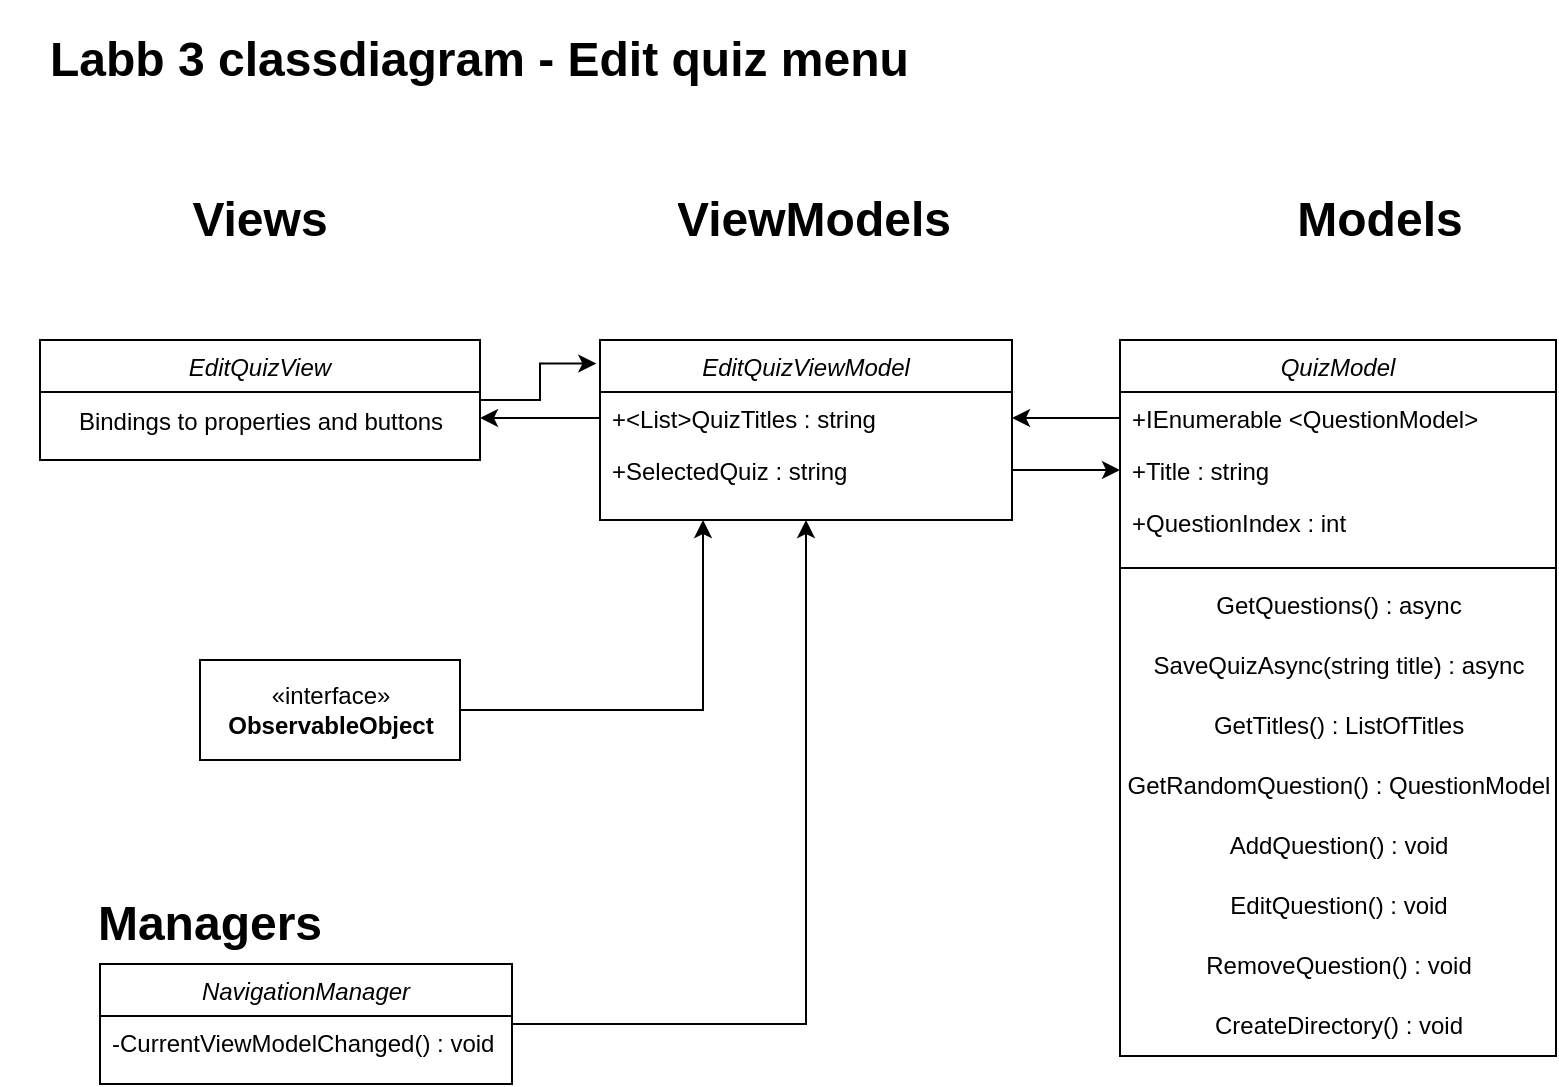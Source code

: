 <mxfile version="20.5.3" type="github">
  <diagram id="c6cXwjUT60HgJdMsBEms" name="Sida-1">
    <mxGraphModel dx="2324" dy="734" grid="1" gridSize="10" guides="1" tooltips="1" connect="1" arrows="1" fold="1" page="1" pageScale="1" pageWidth="827" pageHeight="1169" math="0" shadow="0">
      <root>
        <mxCell id="0" />
        <mxCell id="1" parent="0" />
        <mxCell id="fcRtp5pjyXEEWvJt9_KF-5" value="&lt;h1&gt;Labb 3 classdiagram - Edit quiz menu&lt;/h1&gt;" style="text;html=1;strokeColor=none;fillColor=none;spacing=5;spacingTop=-20;whiteSpace=wrap;overflow=hidden;rounded=0;" vertex="1" parent="1">
          <mxGeometry x="-800" y="30" width="650" height="50" as="geometry" />
        </mxCell>
        <mxCell id="fcRtp5pjyXEEWvJt9_KF-6" value="&lt;h1&gt;Views&lt;/h1&gt;" style="text;html=1;strokeColor=none;fillColor=none;spacing=5;spacingTop=-20;whiteSpace=wrap;overflow=hidden;rounded=0;align=center;" vertex="1" parent="1">
          <mxGeometry x="-740" y="110" width="100" height="40" as="geometry" />
        </mxCell>
        <mxCell id="fcRtp5pjyXEEWvJt9_KF-7" value="&lt;h1&gt;ViewModels&lt;/h1&gt;" style="text;html=1;strokeColor=none;fillColor=none;spacing=5;spacingTop=-20;whiteSpace=wrap;overflow=hidden;rounded=0;align=center;" vertex="1" parent="1">
          <mxGeometry x="-518" y="110" width="210" height="40" as="geometry" />
        </mxCell>
        <mxCell id="fcRtp5pjyXEEWvJt9_KF-8" value="&lt;h1&gt;Models&lt;/h1&gt;" style="text;html=1;strokeColor=none;fillColor=none;spacing=5;spacingTop=-20;whiteSpace=wrap;overflow=hidden;rounded=0;align=center;" vertex="1" parent="1">
          <mxGeometry x="-180" y="110" width="100" height="40" as="geometry" />
        </mxCell>
        <mxCell id="fcRtp5pjyXEEWvJt9_KF-9" value="EditQuizViewModel" style="swimlane;fontStyle=2;align=center;verticalAlign=top;childLayout=stackLayout;horizontal=1;startSize=26;horizontalStack=0;resizeParent=1;resizeLast=0;collapsible=1;marginBottom=0;rounded=0;shadow=0;strokeWidth=1;" vertex="1" parent="1">
          <mxGeometry x="-520" y="190" width="206" height="90" as="geometry">
            <mxRectangle x="230" y="140" width="160" height="26" as="alternateBounds" />
          </mxGeometry>
        </mxCell>
        <mxCell id="fcRtp5pjyXEEWvJt9_KF-10" value="+&lt;List&gt;QuizTitles : string" style="text;align=left;verticalAlign=top;spacingLeft=4;spacingRight=4;overflow=hidden;rotatable=0;points=[[0,0.5],[1,0.5]];portConstraint=eastwest;" vertex="1" parent="fcRtp5pjyXEEWvJt9_KF-9">
          <mxGeometry y="26" width="206" height="26" as="geometry" />
        </mxCell>
        <mxCell id="fcRtp5pjyXEEWvJt9_KF-11" value="+SelectedQuiz : string" style="text;align=left;verticalAlign=top;spacingLeft=4;spacingRight=4;overflow=hidden;rotatable=0;points=[[0,0.5],[1,0.5]];portConstraint=eastwest;rounded=0;shadow=0;html=0;" vertex="1" parent="fcRtp5pjyXEEWvJt9_KF-9">
          <mxGeometry y="52" width="206" height="26" as="geometry" />
        </mxCell>
        <mxCell id="fcRtp5pjyXEEWvJt9_KF-56" style="edgeStyle=orthogonalEdgeStyle;rounded=0;orthogonalLoop=1;jettySize=auto;html=1;entryX=-0.009;entryY=0.131;entryDx=0;entryDy=0;entryPerimeter=0;" edge="1" parent="1" source="fcRtp5pjyXEEWvJt9_KF-34" target="fcRtp5pjyXEEWvJt9_KF-9">
          <mxGeometry relative="1" as="geometry" />
        </mxCell>
        <mxCell id="fcRtp5pjyXEEWvJt9_KF-34" value="EditQuizView" style="swimlane;fontStyle=2;align=center;verticalAlign=top;childLayout=stackLayout;horizontal=1;startSize=26;horizontalStack=0;resizeParent=1;resizeLast=0;collapsible=1;marginBottom=0;rounded=0;shadow=0;strokeWidth=1;" vertex="1" parent="1">
          <mxGeometry x="-800" y="190" width="220" height="60" as="geometry">
            <mxRectangle x="230" y="140" width="160" height="26" as="alternateBounds" />
          </mxGeometry>
        </mxCell>
        <mxCell id="fcRtp5pjyXEEWvJt9_KF-35" value="Bindings to properties and buttons" style="text;html=1;align=center;verticalAlign=middle;resizable=0;points=[];autosize=1;strokeColor=none;fillColor=none;" vertex="1" parent="fcRtp5pjyXEEWvJt9_KF-34">
          <mxGeometry y="26" width="220" height="30" as="geometry" />
        </mxCell>
        <mxCell id="fcRtp5pjyXEEWvJt9_KF-36" style="edgeStyle=orthogonalEdgeStyle;rounded=0;orthogonalLoop=1;jettySize=auto;html=1;entryX=1;entryY=0.5;entryDx=0;entryDy=0;" edge="1" parent="1" source="fcRtp5pjyXEEWvJt9_KF-10">
          <mxGeometry relative="1" as="geometry">
            <mxPoint x="-580" y="229" as="targetPoint" />
          </mxGeometry>
        </mxCell>
        <mxCell id="fcRtp5pjyXEEWvJt9_KF-40" value="QuizModel" style="swimlane;fontStyle=2;align=center;verticalAlign=top;childLayout=stackLayout;horizontal=1;startSize=26;horizontalStack=0;resizeParent=1;resizeLast=0;collapsible=1;marginBottom=0;rounded=0;shadow=0;strokeWidth=1;" vertex="1" parent="1">
          <mxGeometry x="-260" y="190" width="218" height="358" as="geometry">
            <mxRectangle x="230" y="140" width="160" height="26" as="alternateBounds" />
          </mxGeometry>
        </mxCell>
        <mxCell id="fcRtp5pjyXEEWvJt9_KF-41" value="+IEnumerable &lt;QuestionModel&gt;" style="text;align=left;verticalAlign=top;spacingLeft=4;spacingRight=4;overflow=hidden;rotatable=0;points=[[0,0.5],[1,0.5]];portConstraint=eastwest;" vertex="1" parent="fcRtp5pjyXEEWvJt9_KF-40">
          <mxGeometry y="26" width="218" height="26" as="geometry" />
        </mxCell>
        <mxCell id="fcRtp5pjyXEEWvJt9_KF-42" value="+Title : string" style="text;align=left;verticalAlign=top;spacingLeft=4;spacingRight=4;overflow=hidden;rotatable=0;points=[[0,0.5],[1,0.5]];portConstraint=eastwest;rounded=0;shadow=0;html=0;" vertex="1" parent="fcRtp5pjyXEEWvJt9_KF-40">
          <mxGeometry y="52" width="218" height="26" as="geometry" />
        </mxCell>
        <mxCell id="fcRtp5pjyXEEWvJt9_KF-43" value="+QuestionIndex : int" style="text;align=left;verticalAlign=top;spacingLeft=4;spacingRight=4;overflow=hidden;rotatable=0;points=[[0,0.5],[1,0.5]];portConstraint=eastwest;rounded=0;shadow=0;html=0;" vertex="1" parent="fcRtp5pjyXEEWvJt9_KF-40">
          <mxGeometry y="78" width="218" height="32" as="geometry" />
        </mxCell>
        <mxCell id="fcRtp5pjyXEEWvJt9_KF-44" value="" style="line;strokeWidth=1;fillColor=none;align=left;verticalAlign=middle;spacingTop=-1;spacingLeft=3;spacingRight=3;rotatable=0;labelPosition=right;points=[];portConstraint=eastwest;strokeColor=inherit;" vertex="1" parent="fcRtp5pjyXEEWvJt9_KF-40">
          <mxGeometry y="110" width="218" height="8" as="geometry" />
        </mxCell>
        <mxCell id="fcRtp5pjyXEEWvJt9_KF-45" value="GetQuestions() : async" style="text;html=1;align=center;verticalAlign=middle;resizable=0;points=[];autosize=1;strokeColor=none;fillColor=none;" vertex="1" parent="fcRtp5pjyXEEWvJt9_KF-40">
          <mxGeometry y="118" width="218" height="30" as="geometry" />
        </mxCell>
        <mxCell id="fcRtp5pjyXEEWvJt9_KF-46" value="SaveQuizAsync(string title) : async" style="text;html=1;align=center;verticalAlign=middle;resizable=0;points=[];autosize=1;strokeColor=none;fillColor=none;" vertex="1" parent="fcRtp5pjyXEEWvJt9_KF-40">
          <mxGeometry y="148" width="218" height="30" as="geometry" />
        </mxCell>
        <mxCell id="fcRtp5pjyXEEWvJt9_KF-47" value="GetTitles() : ListOfTitles" style="text;html=1;align=center;verticalAlign=middle;resizable=0;points=[];autosize=1;strokeColor=none;fillColor=none;" vertex="1" parent="fcRtp5pjyXEEWvJt9_KF-40">
          <mxGeometry y="178" width="218" height="30" as="geometry" />
        </mxCell>
        <mxCell id="fcRtp5pjyXEEWvJt9_KF-48" value="GetRandomQuestion() : QuestionModel" style="text;html=1;align=center;verticalAlign=middle;resizable=0;points=[];autosize=1;strokeColor=none;fillColor=none;" vertex="1" parent="fcRtp5pjyXEEWvJt9_KF-40">
          <mxGeometry y="208" width="218" height="30" as="geometry" />
        </mxCell>
        <mxCell id="fcRtp5pjyXEEWvJt9_KF-49" value="AddQuestion() : void" style="text;html=1;align=center;verticalAlign=middle;resizable=0;points=[];autosize=1;strokeColor=none;fillColor=none;" vertex="1" parent="fcRtp5pjyXEEWvJt9_KF-40">
          <mxGeometry y="238" width="218" height="30" as="geometry" />
        </mxCell>
        <mxCell id="fcRtp5pjyXEEWvJt9_KF-50" value="EditQuestion()&amp;nbsp;: void" style="text;html=1;align=center;verticalAlign=middle;resizable=0;points=[];autosize=1;strokeColor=none;fillColor=none;" vertex="1" parent="fcRtp5pjyXEEWvJt9_KF-40">
          <mxGeometry y="268" width="218" height="30" as="geometry" />
        </mxCell>
        <mxCell id="fcRtp5pjyXEEWvJt9_KF-51" value="RemoveQuestion()&amp;nbsp;: void" style="text;html=1;align=center;verticalAlign=middle;resizable=0;points=[];autosize=1;strokeColor=none;fillColor=none;" vertex="1" parent="fcRtp5pjyXEEWvJt9_KF-40">
          <mxGeometry y="298" width="218" height="30" as="geometry" />
        </mxCell>
        <mxCell id="fcRtp5pjyXEEWvJt9_KF-52" value="CreateDirectory()&amp;nbsp;: void" style="text;html=1;align=center;verticalAlign=middle;resizable=0;points=[];autosize=1;strokeColor=none;fillColor=none;" vertex="1" parent="fcRtp5pjyXEEWvJt9_KF-40">
          <mxGeometry y="328" width="218" height="30" as="geometry" />
        </mxCell>
        <mxCell id="fcRtp5pjyXEEWvJt9_KF-54" style="edgeStyle=orthogonalEdgeStyle;rounded=0;orthogonalLoop=1;jettySize=auto;html=1;entryX=0;entryY=0.5;entryDx=0;entryDy=0;" edge="1" parent="1" source="fcRtp5pjyXEEWvJt9_KF-11" target="fcRtp5pjyXEEWvJt9_KF-42">
          <mxGeometry relative="1" as="geometry" />
        </mxCell>
        <mxCell id="fcRtp5pjyXEEWvJt9_KF-55" style="edgeStyle=orthogonalEdgeStyle;rounded=0;orthogonalLoop=1;jettySize=auto;html=1;entryX=1;entryY=0.5;entryDx=0;entryDy=0;" edge="1" parent="1" source="fcRtp5pjyXEEWvJt9_KF-41" target="fcRtp5pjyXEEWvJt9_KF-10">
          <mxGeometry relative="1" as="geometry" />
        </mxCell>
        <mxCell id="fcRtp5pjyXEEWvJt9_KF-63" style="edgeStyle=orthogonalEdgeStyle;rounded=0;orthogonalLoop=1;jettySize=auto;html=1;entryX=0.25;entryY=1;entryDx=0;entryDy=0;" edge="1" parent="1" source="fcRtp5pjyXEEWvJt9_KF-58" target="fcRtp5pjyXEEWvJt9_KF-9">
          <mxGeometry relative="1" as="geometry" />
        </mxCell>
        <mxCell id="fcRtp5pjyXEEWvJt9_KF-58" value="«interface»&lt;br&gt;&lt;b&gt;ObservableObject&lt;/b&gt;" style="html=1;" vertex="1" parent="1">
          <mxGeometry x="-720" y="350" width="130" height="50" as="geometry" />
        </mxCell>
        <mxCell id="fcRtp5pjyXEEWvJt9_KF-59" value="&lt;h1&gt;Managers&lt;/h1&gt;" style="text;html=1;strokeColor=none;fillColor=none;spacing=5;spacingTop=-20;whiteSpace=wrap;overflow=hidden;rounded=0;align=center;" vertex="1" parent="1">
          <mxGeometry x="-820" y="462" width="210" height="40" as="geometry" />
        </mxCell>
        <mxCell id="fcRtp5pjyXEEWvJt9_KF-60" style="edgeStyle=orthogonalEdgeStyle;rounded=0;orthogonalLoop=1;jettySize=auto;html=1;entryX=0.5;entryY=1;entryDx=0;entryDy=0;" edge="1" parent="1" source="fcRtp5pjyXEEWvJt9_KF-61" target="fcRtp5pjyXEEWvJt9_KF-9">
          <mxGeometry relative="1" as="geometry">
            <mxPoint x="-520" y="531.99" as="targetPoint" />
          </mxGeometry>
        </mxCell>
        <mxCell id="fcRtp5pjyXEEWvJt9_KF-61" value="NavigationManager" style="swimlane;fontStyle=2;align=center;verticalAlign=top;childLayout=stackLayout;horizontal=1;startSize=26;horizontalStack=0;resizeParent=1;resizeLast=0;collapsible=1;marginBottom=0;rounded=0;shadow=0;strokeWidth=1;" vertex="1" parent="1">
          <mxGeometry x="-770" y="502" width="206" height="60" as="geometry">
            <mxRectangle x="230" y="140" width="160" height="26" as="alternateBounds" />
          </mxGeometry>
        </mxCell>
        <mxCell id="fcRtp5pjyXEEWvJt9_KF-62" value="-CurrentViewModelChanged() : void" style="text;align=left;verticalAlign=top;spacingLeft=4;spacingRight=4;overflow=hidden;rotatable=0;points=[[0,0.5],[1,0.5]];portConstraint=eastwest;" vertex="1" parent="fcRtp5pjyXEEWvJt9_KF-61">
          <mxGeometry y="26" width="206" height="26" as="geometry" />
        </mxCell>
      </root>
    </mxGraphModel>
  </diagram>
</mxfile>
